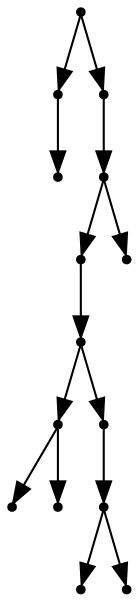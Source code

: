 digraph {
  14 [shape=point];
  1 [shape=point];
  0 [shape=point];
  13 [shape=point];
  12 [shape=point];
  10 [shape=point];
  9 [shape=point];
  4 [shape=point];
  2 [shape=point];
  3 [shape=point];
  8 [shape=point];
  7 [shape=point];
  5 [shape=point];
  6 [shape=point];
  11 [shape=point];
14 -> 1;
1 -> 0;
14 -> 13;
13 -> 12;
12 -> 10;
10 -> 9;
9 -> 4;
4 -> 2;
4 -> 3;
9 -> 8;
8 -> 7;
7 -> 5;
7 -> 6;
12 -> 11;
}
